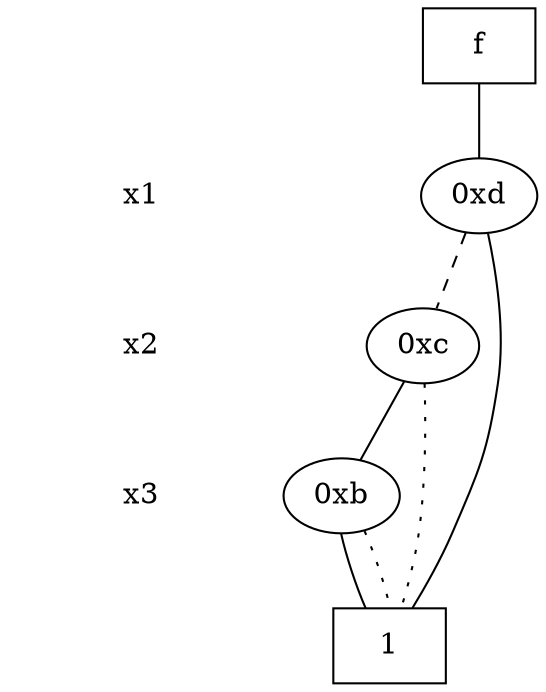 digraph "DD" {
size = "7.5,10"
center = true;
edge [dir = none];
{ node [shape = plaintext];
  edge [style = invis];
  "CONST NODES" [style = invis];
" x1 " -> " x2 " -> " x3 " -> "CONST NODES"; 
}
{ rank = same; node [shape = box]; edge [style = invis];
"  f  "; }
{ rank = same; " x1 ";
"0xd";
}
{ rank = same; " x2 ";
"0xc";
}
{ rank = same; " x3 ";
"0xb";
}
{ rank = same; "CONST NODES";
{ node [shape = box]; "0x5";
}
}
"  f  " -> "0xd" [style = solid];
"0xd" -> "0x5";
"0xd" -> "0xc" [style = dashed];
"0xc" -> "0xb";
"0xc" -> "0x5" [style = dotted];
"0xb" -> "0x5";
"0xb" -> "0x5" [style = dotted];
"0x5" [label = "1"];
}

